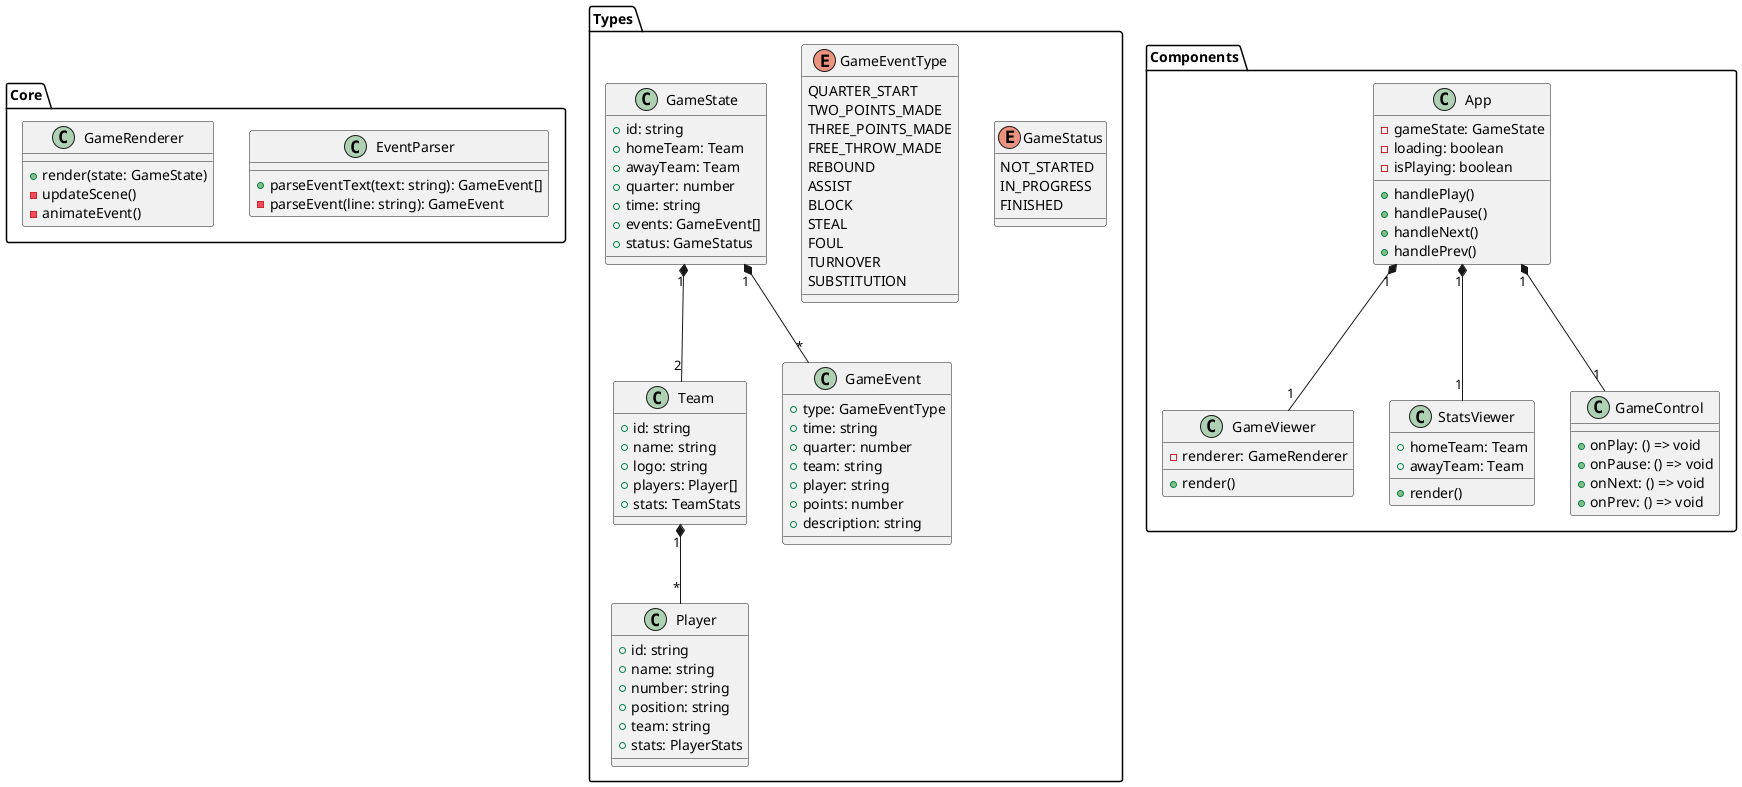 @startuml 类图
package "Core" {
  class EventParser {
    + parseEventText(text: string): GameEvent[]
    - parseEvent(line: string): GameEvent
  }
  
  class GameRenderer {
    + render(state: GameState)
    - updateScene()
    - animateEvent()
  }
}

package "Types" {
  enum GameStatus {
    NOT_STARTED
    IN_PROGRESS
    FINISHED
  }
  
  enum GameEventType {
    QUARTER_START
    TWO_POINTS_MADE
    THREE_POINTS_MADE
    FREE_THROW_MADE
    REBOUND
    ASSIST
    BLOCK
    STEAL
    FOUL
    TURNOVER
    SUBSTITUTION
  }
  
  class GameState {
    + id: string
    + homeTeam: Team
    + awayTeam: Team
    + quarter: number
    + time: string
    + events: GameEvent[]
    + status: GameStatus
  }
  
  class Team {
    + id: string
    + name: string
    + logo: string
    + players: Player[]
    + stats: TeamStats
  }
  
  class Player {
    + id: string
    + name: string
    + number: string
    + position: string
    + team: string
    + stats: PlayerStats
  }
  
  class GameEvent {
    + type: GameEventType
    + time: string
    + quarter: number
    + team: string
    + player: string
    + points: number
    + description: string
  }
}

package "Components" {
  class App {
    - gameState: GameState
    - loading: boolean
    - isPlaying: boolean
    + handlePlay()
    + handlePause()
    + handleNext()
    + handlePrev()
  }
  
  class GameViewer {
    - renderer: GameRenderer
    + render()
  }
  
  class StatsViewer {
    + homeTeam: Team
    + awayTeam: Team
    + render()
  }
  
  class GameControl {
    + onPlay: () => void
    + onPause: () => void
    + onNext: () => void
    + onPrev: () => void
  }
}

GameState "1" *-- "2" Team
Team "1" *-- "*" Player
GameState "1" *-- "*" GameEvent
App "1" *-- "1" GameViewer
App "1" *-- "1" StatsViewer
App "1" *-- "1" GameControl
@enduml 